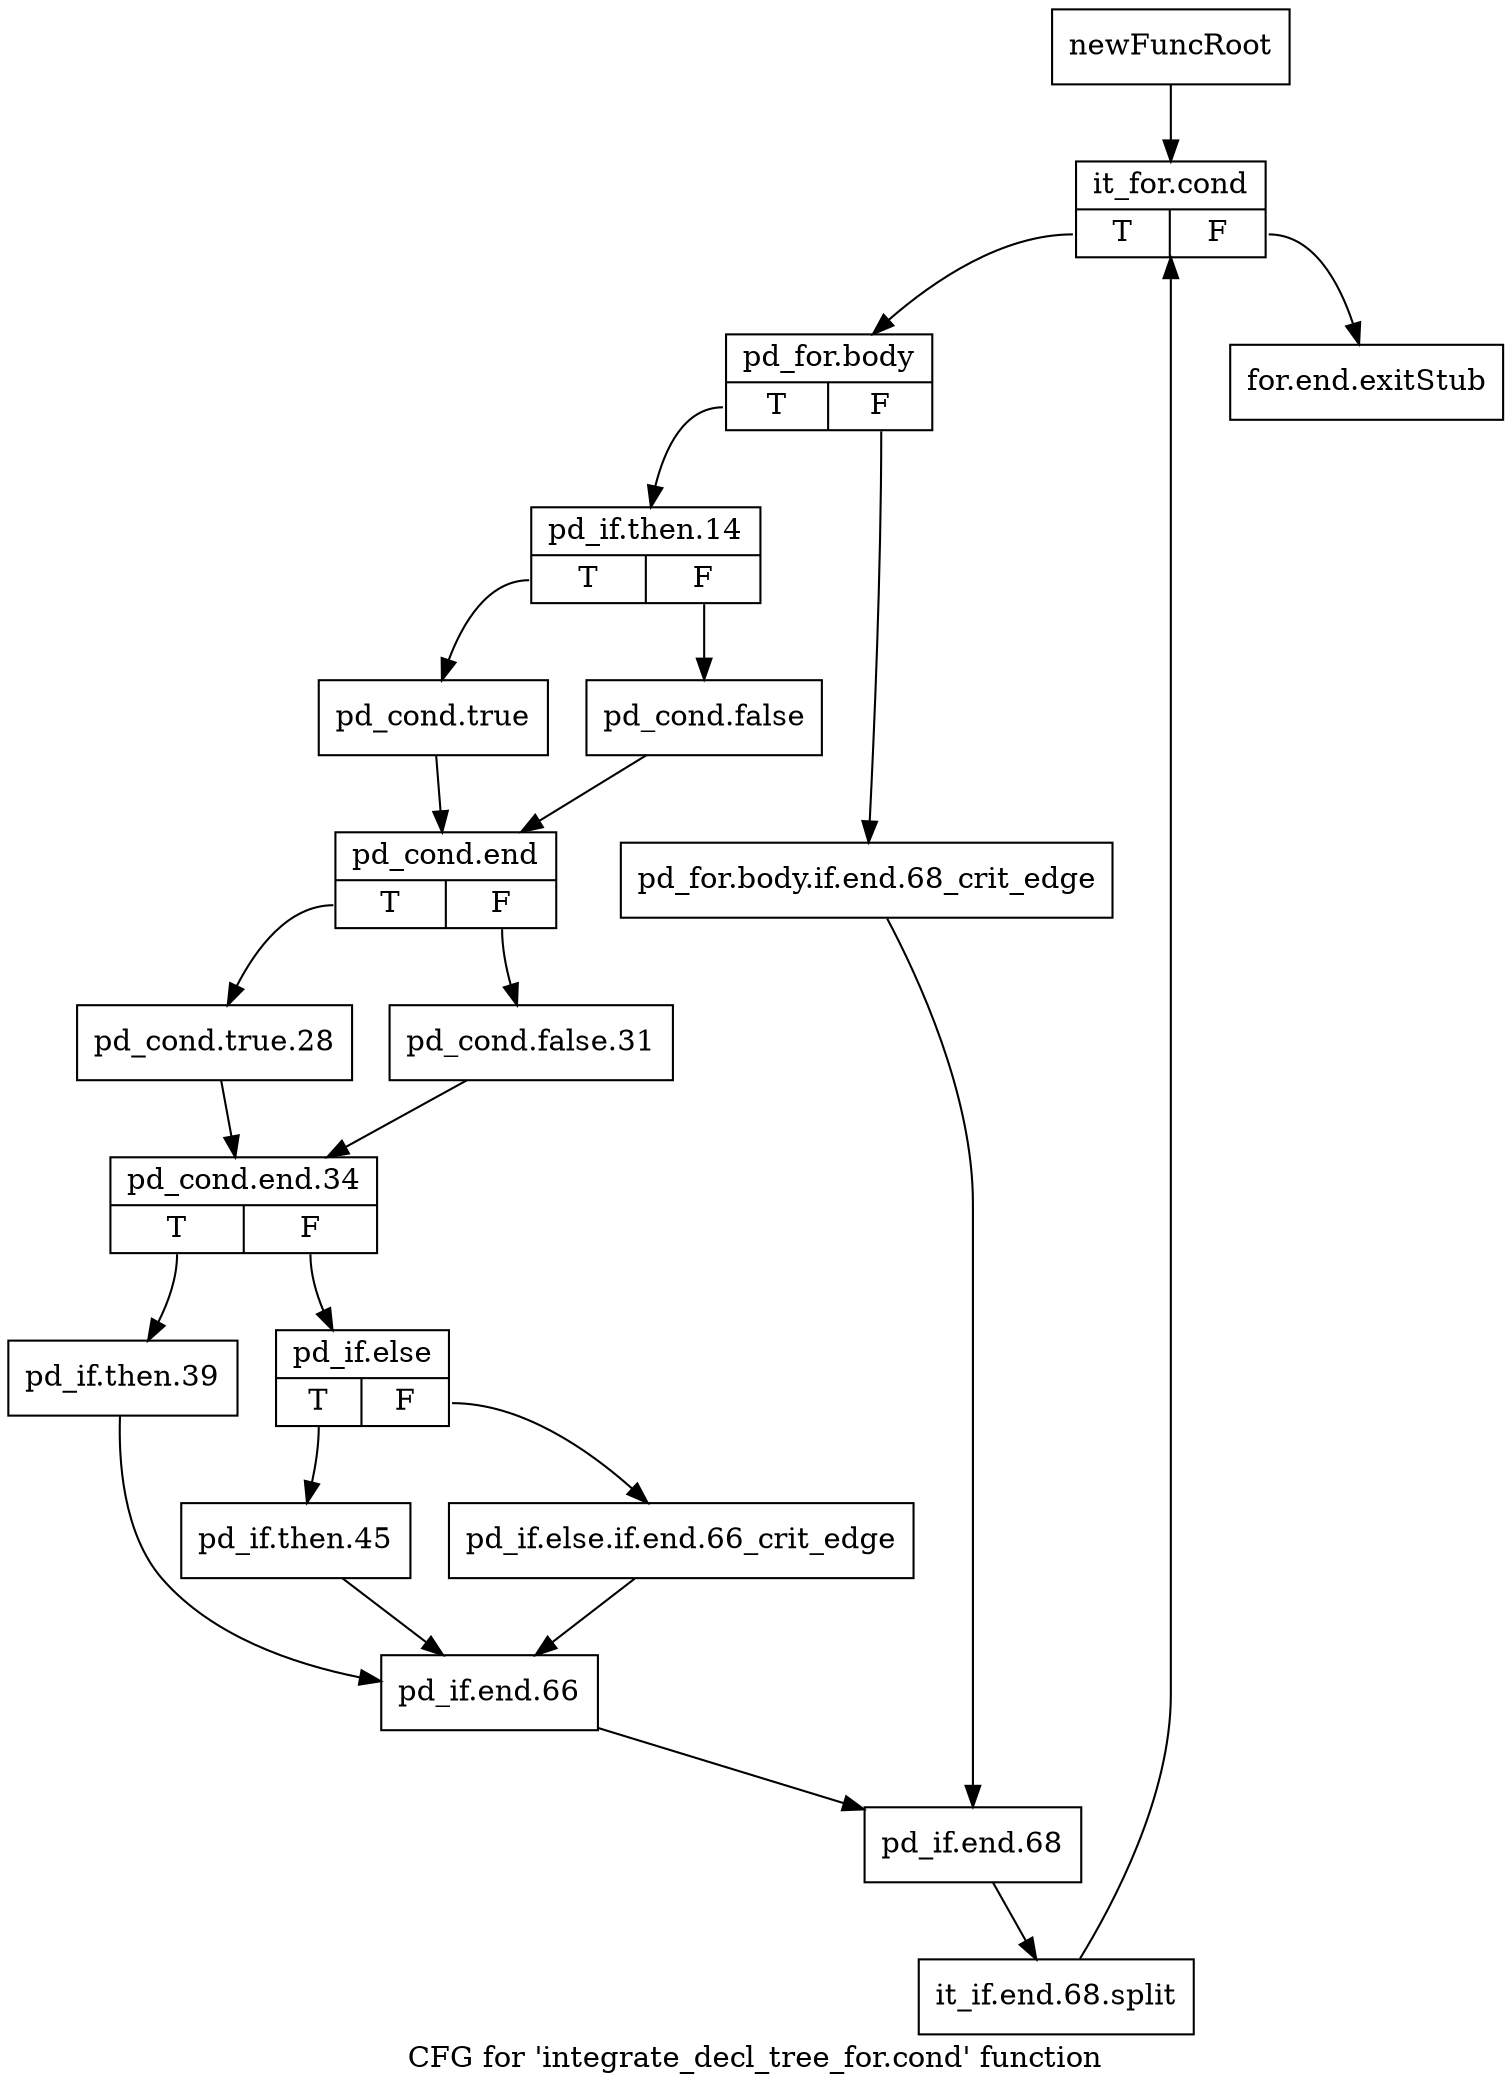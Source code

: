 digraph "CFG for 'integrate_decl_tree_for.cond' function" {
	label="CFG for 'integrate_decl_tree_for.cond' function";

	Node0xb335bb0 [shape=record,label="{newFuncRoot}"];
	Node0xb335bb0 -> Node0xb335c50;
	Node0xb335c00 [shape=record,label="{for.end.exitStub}"];
	Node0xb335c50 [shape=record,label="{it_for.cond|{<s0>T|<s1>F}}"];
	Node0xb335c50:s0 -> Node0xb335ca0;
	Node0xb335c50:s1 -> Node0xb335c00;
	Node0xb335ca0 [shape=record,label="{pd_for.body|{<s0>T|<s1>F}}"];
	Node0xb335ca0:s0 -> Node0xb335d40;
	Node0xb335ca0:s1 -> Node0xb335cf0;
	Node0xb335cf0 [shape=record,label="{pd_for.body.if.end.68_crit_edge}"];
	Node0xb335cf0 -> Node0xb336100;
	Node0xb335d40 [shape=record,label="{pd_if.then.14|{<s0>T|<s1>F}}"];
	Node0xb335d40:s0 -> Node0xb335de0;
	Node0xb335d40:s1 -> Node0xb335d90;
	Node0xb335d90 [shape=record,label="{pd_cond.false}"];
	Node0xb335d90 -> Node0xb335e30;
	Node0xb335de0 [shape=record,label="{pd_cond.true}"];
	Node0xb335de0 -> Node0xb335e30;
	Node0xb335e30 [shape=record,label="{pd_cond.end|{<s0>T|<s1>F}}"];
	Node0xb335e30:s0 -> Node0xb335ed0;
	Node0xb335e30:s1 -> Node0xb335e80;
	Node0xb335e80 [shape=record,label="{pd_cond.false.31}"];
	Node0xb335e80 -> Node0xb335f20;
	Node0xb335ed0 [shape=record,label="{pd_cond.true.28}"];
	Node0xb335ed0 -> Node0xb335f20;
	Node0xb335f20 [shape=record,label="{pd_cond.end.34|{<s0>T|<s1>F}}"];
	Node0xb335f20:s0 -> Node0xb336060;
	Node0xb335f20:s1 -> Node0xb335f70;
	Node0xb335f70 [shape=record,label="{pd_if.else|{<s0>T|<s1>F}}"];
	Node0xb335f70:s0 -> Node0xb336010;
	Node0xb335f70:s1 -> Node0xb335fc0;
	Node0xb335fc0 [shape=record,label="{pd_if.else.if.end.66_crit_edge}"];
	Node0xb335fc0 -> Node0xb3360b0;
	Node0xb336010 [shape=record,label="{pd_if.then.45}"];
	Node0xb336010 -> Node0xb3360b0;
	Node0xb336060 [shape=record,label="{pd_if.then.39}"];
	Node0xb336060 -> Node0xb3360b0;
	Node0xb3360b0 [shape=record,label="{pd_if.end.66}"];
	Node0xb3360b0 -> Node0xb336100;
	Node0xb336100 [shape=record,label="{pd_if.end.68}"];
	Node0xb336100 -> Node0xf7389c0;
	Node0xf7389c0 [shape=record,label="{it_if.end.68.split}"];
	Node0xf7389c0 -> Node0xb335c50;
}
